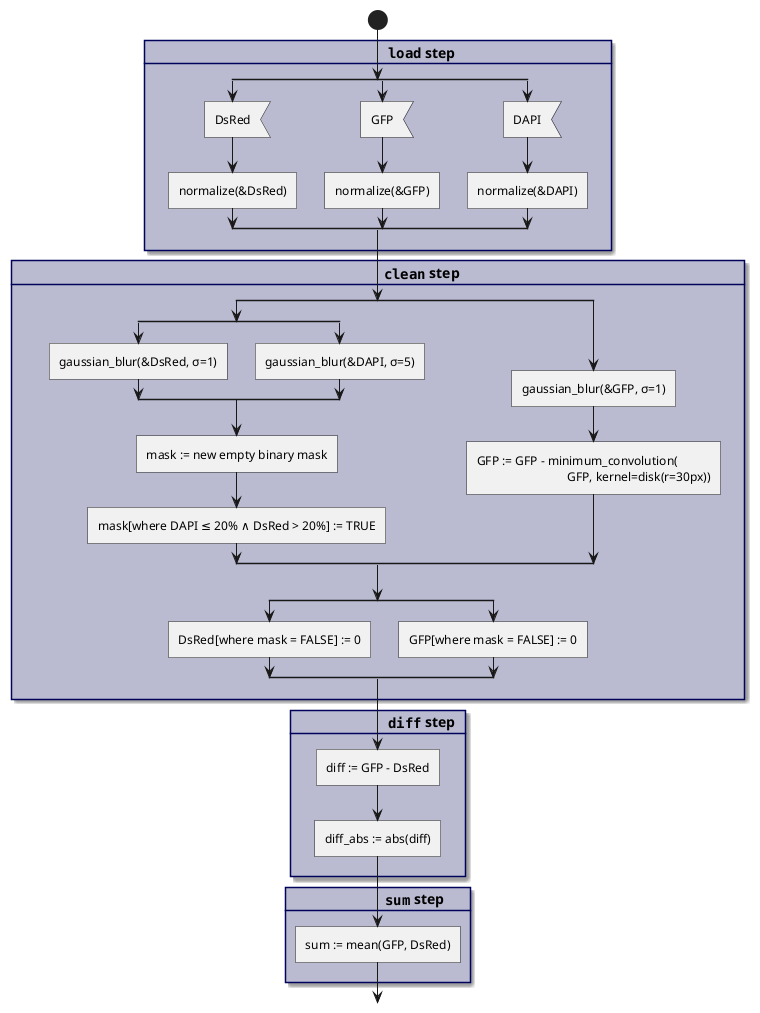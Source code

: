@startuml
'!include https://raw.githubusercontent.com/ptrkcsk/one-dark-plantuml-theme/v1.0.0/theme.puml
'!theme black-knight
'!include theme-light.puml

skinparam card {
    BackgroundColor #babbd1
    FontStyle bold
    BorderColor #000359
    Shadowing true
}

!pragma useVerticalIf on

start;

card "\t\t\t""load"" step" {
split
':DsRed := read(channel=options.channels['DsRed'])<
:DsRed<
:normalize(&DsRed)]
split again
':GFP := read(channel=options.channels['GFP'])<
:GFP<
:normalize(&GFP)]
split again
':DAPI := read(channel=options.channels['DAPI'])<
:DAPI<
:normalize(&DAPI)]
end split
}

card "\t\t\t""clean"" step" {
split

split
:gaussian_blur(&DsRed, σ=1)]
split again
:gaussian_blur(&DAPI, σ=5)]
end split

:mask := new empty binary mask]
:mask[where DAPI ≤ 20% ∧ DsRed > 20%] := TRUE]

split again

:gaussian_blur(&GFP, σ=1)]
:GFP := GFP - minimum_convolution(
                             GFP, kernel=disk(r=30px))]


end split

split
:DsRed[where mask = FALSE] := 0]
split again
:GFP[where mask = FALSE] := 0]
end split
}

card "\t\t\t""diff"" step" {
:diff := GFP - DsRed]
:diff_abs := abs(diff)]
}

card "\t\t    ""sum"" step" {
:sum := mean(GFP, DsRed)]
}
label sp
@enduml